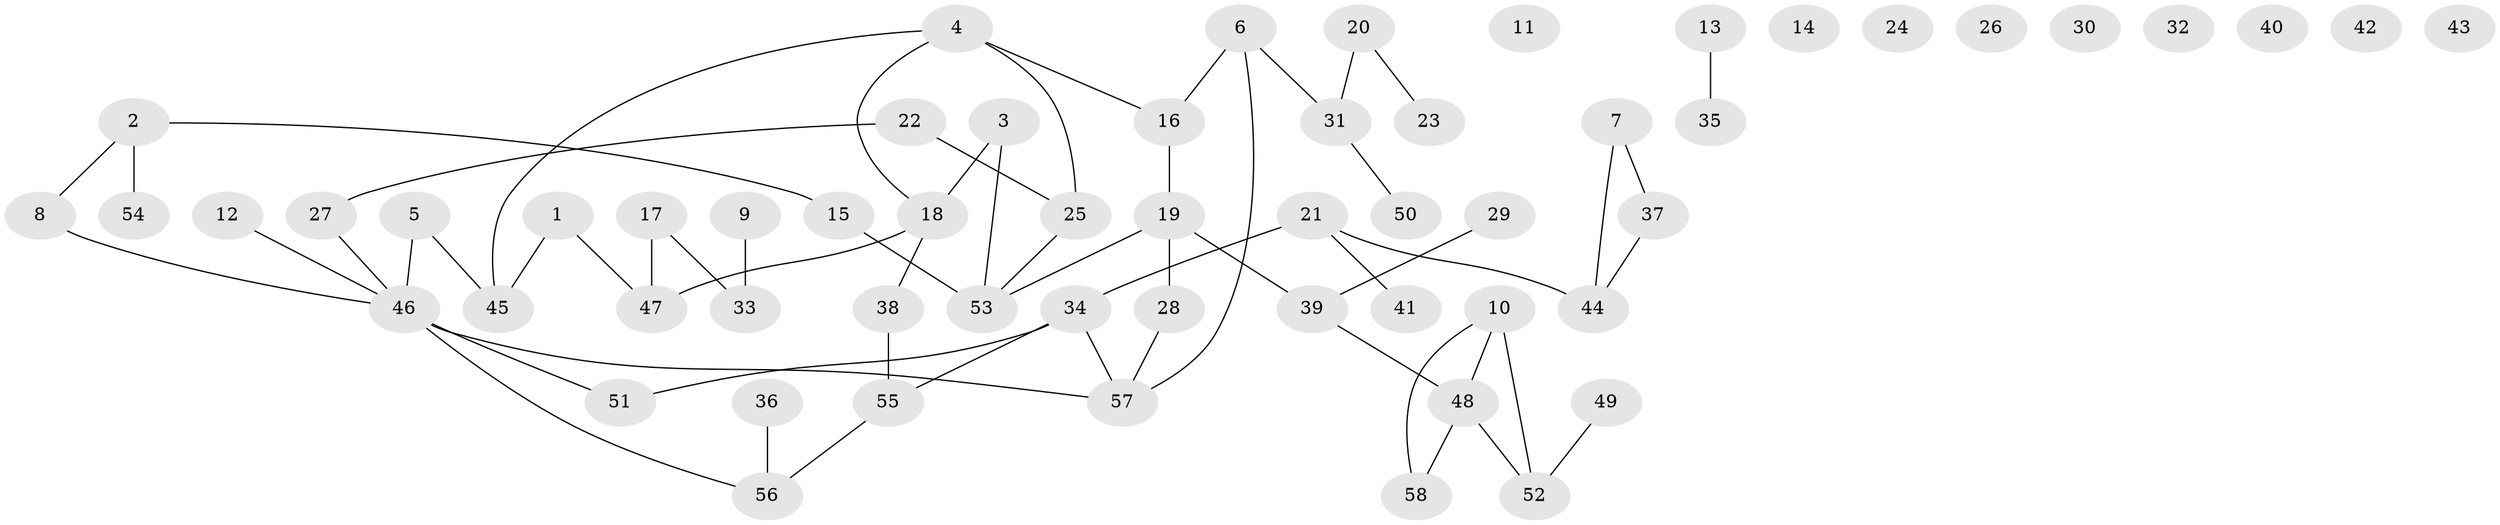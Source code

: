 // coarse degree distribution, {4: 0.1, 6: 0.1, 2: 0.4, 3: 0.1, 1: 0.2, 5: 0.1}
// Generated by graph-tools (version 1.1) at 2025/48/03/04/25 22:48:30]
// undirected, 58 vertices, 60 edges
graph export_dot {
  node [color=gray90,style=filled];
  1;
  2;
  3;
  4;
  5;
  6;
  7;
  8;
  9;
  10;
  11;
  12;
  13;
  14;
  15;
  16;
  17;
  18;
  19;
  20;
  21;
  22;
  23;
  24;
  25;
  26;
  27;
  28;
  29;
  30;
  31;
  32;
  33;
  34;
  35;
  36;
  37;
  38;
  39;
  40;
  41;
  42;
  43;
  44;
  45;
  46;
  47;
  48;
  49;
  50;
  51;
  52;
  53;
  54;
  55;
  56;
  57;
  58;
  1 -- 45;
  1 -- 47;
  2 -- 8;
  2 -- 15;
  2 -- 54;
  3 -- 18;
  3 -- 53;
  4 -- 16;
  4 -- 18;
  4 -- 25;
  4 -- 45;
  5 -- 45;
  5 -- 46;
  6 -- 16;
  6 -- 31;
  6 -- 57;
  7 -- 37;
  7 -- 44;
  8 -- 46;
  9 -- 33;
  10 -- 48;
  10 -- 52;
  10 -- 58;
  12 -- 46;
  13 -- 35;
  15 -- 53;
  16 -- 19;
  17 -- 33;
  17 -- 47;
  18 -- 38;
  18 -- 47;
  19 -- 28;
  19 -- 39;
  19 -- 53;
  20 -- 23;
  20 -- 31;
  21 -- 34;
  21 -- 41;
  21 -- 44;
  22 -- 25;
  22 -- 27;
  25 -- 53;
  27 -- 46;
  28 -- 57;
  29 -- 39;
  31 -- 50;
  34 -- 51;
  34 -- 55;
  34 -- 57;
  36 -- 56;
  37 -- 44;
  38 -- 55;
  39 -- 48;
  46 -- 51;
  46 -- 56;
  46 -- 57;
  48 -- 52;
  48 -- 58;
  49 -- 52;
  55 -- 56;
}
